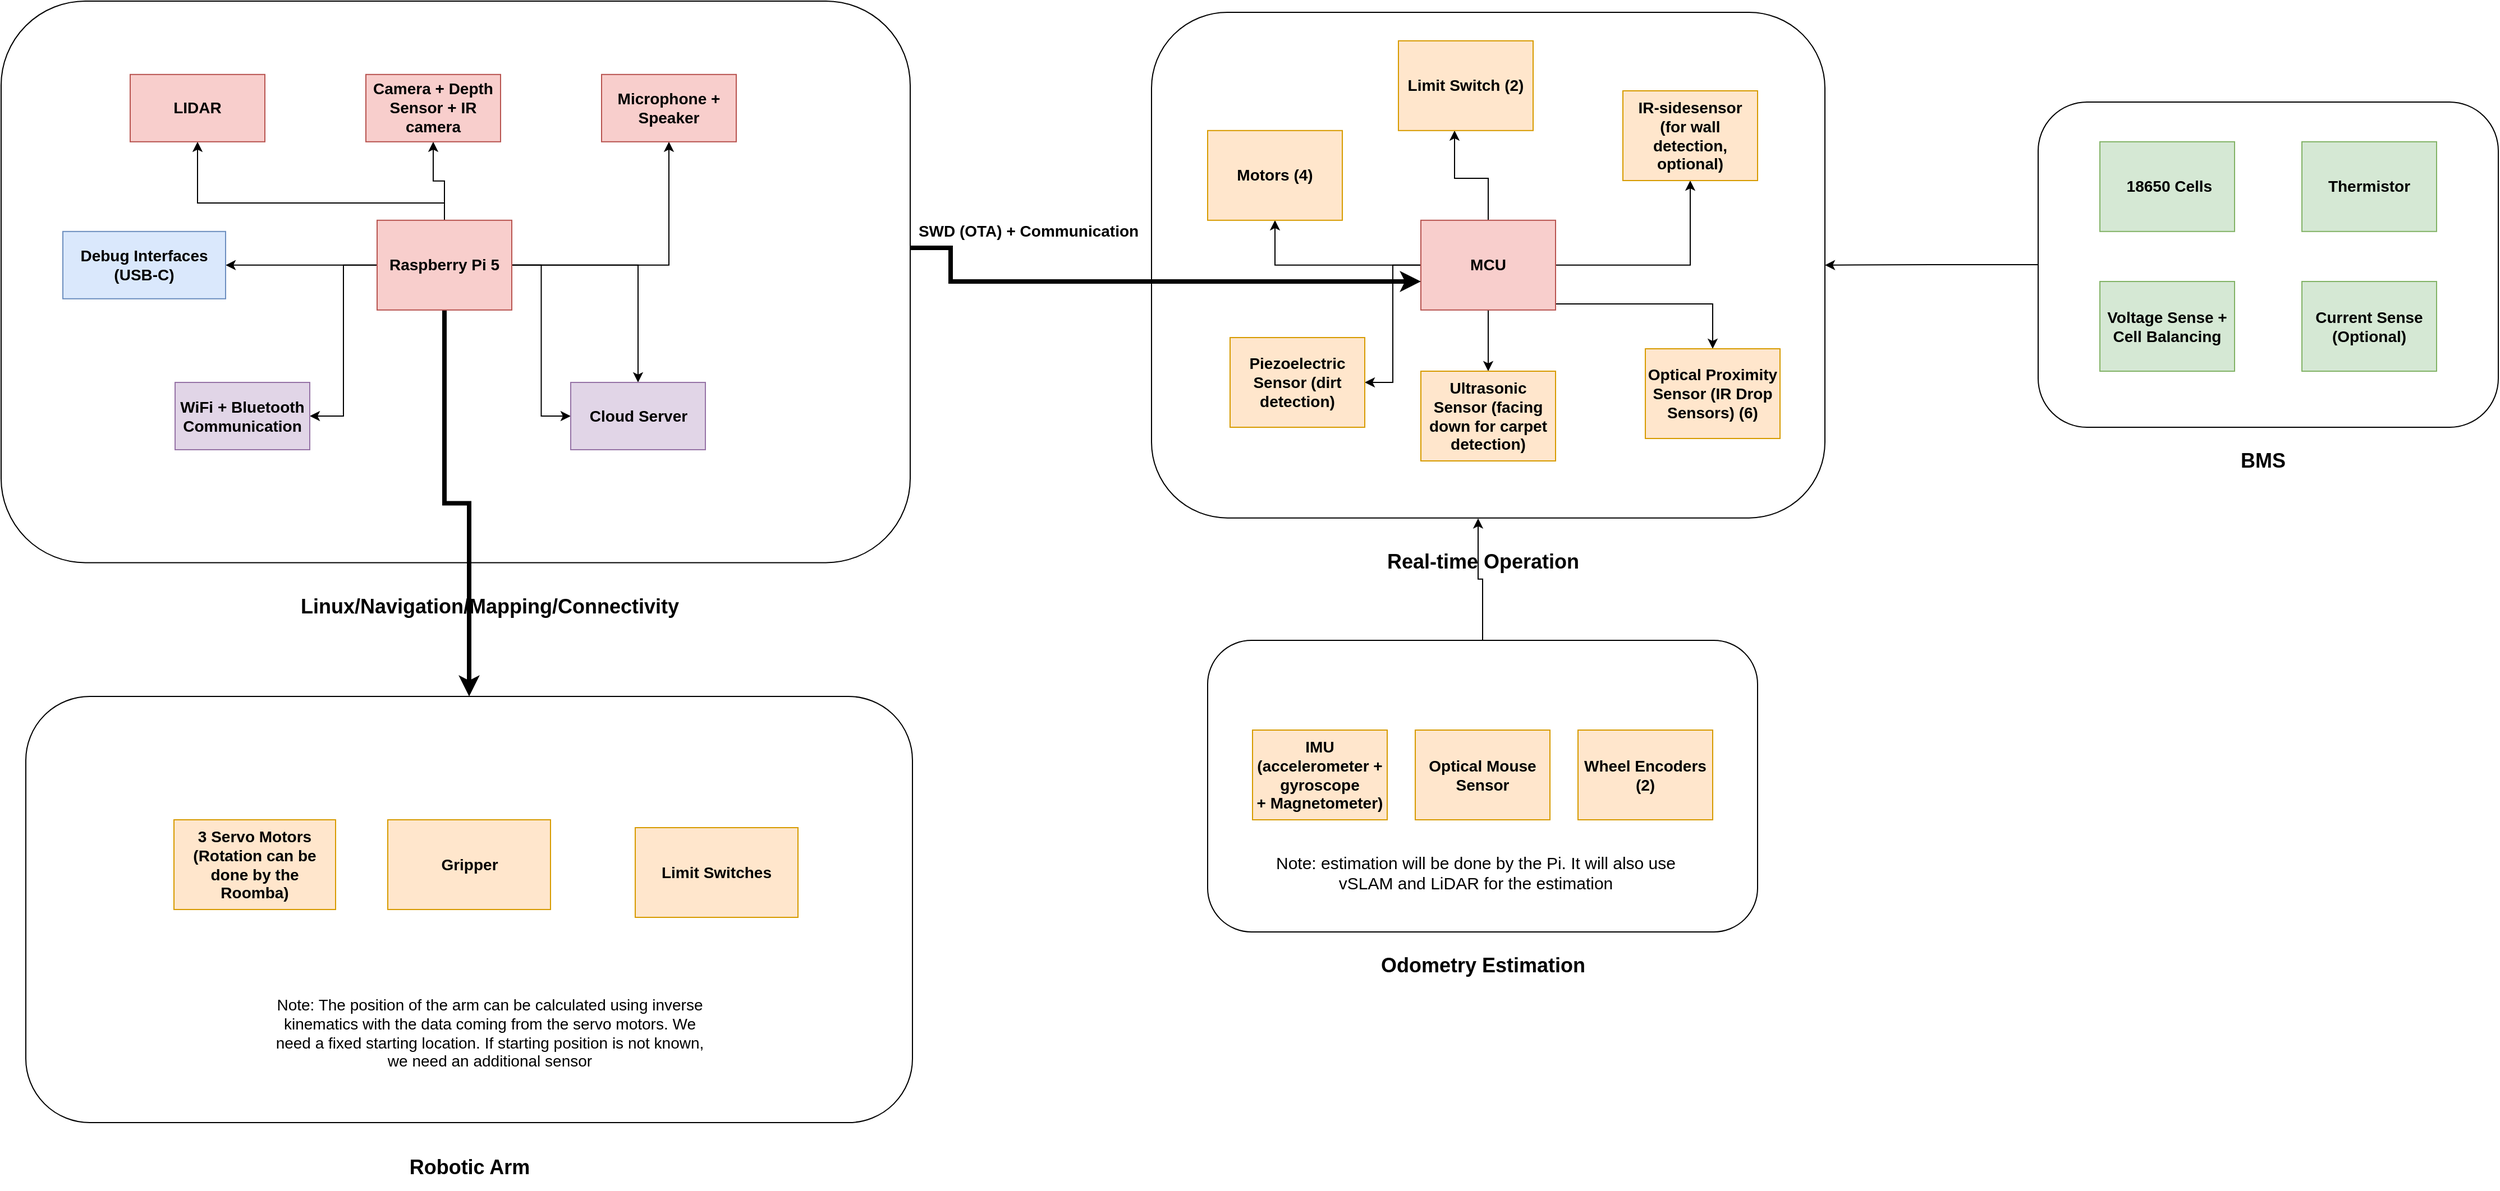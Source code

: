 <mxfile version="27.0.6">
  <diagram name="Page-1" id="bSPk5QEFZe0DNpUuzP-G">
    <mxGraphModel dx="1292" dy="648" grid="1" gridSize="10" guides="1" tooltips="1" connect="1" arrows="1" fold="1" page="1" pageScale="1" pageWidth="2336" pageHeight="1654" math="0" shadow="0">
      <root>
        <mxCell id="0" />
        <mxCell id="1" parent="0" />
        <mxCell id="isttgihJ16M6E-SwgYfk-35" value="" style="group" parent="1" vertex="1" connectable="0">
          <mxGeometry x="1830" y="140" width="410" height="340" as="geometry" />
        </mxCell>
        <mxCell id="isttgihJ16M6E-SwgYfk-24" value="" style="rounded=1;whiteSpace=wrap;html=1;movable=1;resizable=1;rotatable=1;deletable=1;editable=1;locked=0;connectable=1;" parent="isttgihJ16M6E-SwgYfk-35" vertex="1">
          <mxGeometry width="410" height="290" as="geometry" />
        </mxCell>
        <mxCell id="isttgihJ16M6E-SwgYfk-34" value="&lt;b&gt;&lt;font style=&quot;font-size: 18px;&quot;&gt;BMS&lt;/font&gt;&lt;/b&gt;" style="text;html=1;align=center;verticalAlign=middle;resizable=0;points=[];autosize=1;strokeColor=none;fillColor=none;" parent="isttgihJ16M6E-SwgYfk-35" vertex="1">
          <mxGeometry x="170" y="300" width="60" height="40" as="geometry" />
        </mxCell>
        <mxCell id="5pG6PvoMtfomrh9TZ75T-5" value="" style="rounded=1;whiteSpace=wrap;html=1;movable=1;resizable=1;rotatable=1;deletable=1;editable=1;locked=0;connectable=1;" parent="1" vertex="1">
          <mxGeometry x="1040" y="60" width="600" height="450.82" as="geometry" />
        </mxCell>
        <mxCell id="5pG6PvoMtfomrh9TZ75T-6" value="&lt;b&gt;&lt;font style=&quot;font-size: 18px;&quot;&gt;Real-time Operation&lt;/font&gt;&lt;/b&gt;" style="text;html=1;align=center;verticalAlign=middle;resizable=0;points=[];autosize=1;strokeColor=none;fillColor=none;" parent="1" vertex="1">
          <mxGeometry x="1240.005" y="530.001" width="190" height="40" as="geometry" />
        </mxCell>
        <mxCell id="5pG6PvoMtfomrh9TZ75T-55" value="" style="edgeStyle=orthogonalEdgeStyle;rounded=0;orthogonalLoop=1;jettySize=auto;html=1;" parent="1" source="5pG6PvoMtfomrh9TZ75T-32" target="5pG6PvoMtfomrh9TZ75T-37" edge="1">
          <mxGeometry relative="1" as="geometry" />
        </mxCell>
        <mxCell id="5pG6PvoMtfomrh9TZ75T-56" style="edgeStyle=orthogonalEdgeStyle;rounded=0;orthogonalLoop=1;jettySize=auto;html=1;" parent="1" source="5pG6PvoMtfomrh9TZ75T-32" target="5pG6PvoMtfomrh9TZ75T-35" edge="1">
          <mxGeometry relative="1" as="geometry">
            <Array as="points">
              <mxPoint x="1540" y="320" />
            </Array>
          </mxGeometry>
        </mxCell>
        <mxCell id="isttgihJ16M6E-SwgYfk-6" value="" style="edgeStyle=orthogonalEdgeStyle;rounded=0;orthogonalLoop=1;jettySize=auto;html=1;" parent="1" source="5pG6PvoMtfomrh9TZ75T-32" target="isttgihJ16M6E-SwgYfk-5" edge="1">
          <mxGeometry relative="1" as="geometry">
            <Array as="points">
              <mxPoint x="1340" y="208" />
              <mxPoint x="1310" y="208" />
              <mxPoint x="1310" y="130" />
            </Array>
          </mxGeometry>
        </mxCell>
        <mxCell id="isttgihJ16M6E-SwgYfk-17" style="edgeStyle=orthogonalEdgeStyle;rounded=0;orthogonalLoop=1;jettySize=auto;html=1;entryX=0.5;entryY=1;entryDx=0;entryDy=0;" parent="1" source="5pG6PvoMtfomrh9TZ75T-32" target="5pG6PvoMtfomrh9TZ75T-33" edge="1">
          <mxGeometry relative="1" as="geometry" />
        </mxCell>
        <mxCell id="isttgihJ16M6E-SwgYfk-19" style="edgeStyle=orthogonalEdgeStyle;rounded=0;orthogonalLoop=1;jettySize=auto;html=1;entryX=0.5;entryY=0;entryDx=0;entryDy=0;" parent="1" source="5pG6PvoMtfomrh9TZ75T-32" target="isttgihJ16M6E-SwgYfk-18" edge="1">
          <mxGeometry relative="1" as="geometry" />
        </mxCell>
        <mxCell id="isttgihJ16M6E-SwgYfk-21" style="edgeStyle=orthogonalEdgeStyle;rounded=0;orthogonalLoop=1;jettySize=auto;html=1;entryX=1;entryY=0.5;entryDx=0;entryDy=0;" parent="1" source="5pG6PvoMtfomrh9TZ75T-32" target="isttgihJ16M6E-SwgYfk-20" edge="1">
          <mxGeometry relative="1" as="geometry" />
        </mxCell>
        <mxCell id="5pG6PvoMtfomrh9TZ75T-32" value="&lt;font style=&quot;font-size: 14px;&quot;&gt;&lt;b&gt;MCU&lt;/b&gt;&lt;/font&gt;" style="rounded=0;whiteSpace=wrap;html=1;fillColor=#f8cecc;strokeColor=#b85450;movable=1;resizable=1;rotatable=1;deletable=1;editable=1;locked=0;connectable=1;" parent="1" vertex="1">
          <mxGeometry x="1280" y="245.41" width="120" height="80" as="geometry" />
        </mxCell>
        <mxCell id="5pG6PvoMtfomrh9TZ75T-33" value="&lt;font style=&quot;font-size: 14px;&quot;&gt;&lt;b&gt;Motors (4)&lt;/b&gt;&lt;/font&gt;" style="rounded=0;whiteSpace=wrap;html=1;fillColor=#ffe6cc;strokeColor=#d79b00;movable=1;resizable=1;rotatable=1;deletable=1;editable=1;locked=0;connectable=1;" parent="1" vertex="1">
          <mxGeometry x="1090" y="165.41" width="120" height="80" as="geometry" />
        </mxCell>
        <mxCell id="5pG6PvoMtfomrh9TZ75T-35" value="&lt;span style=&quot;font-size: 14px;&quot;&gt;&lt;b&gt;Optical Proximity Sensor (IR Drop Sensors) (6)&lt;/b&gt;&lt;/span&gt;" style="rounded=0;whiteSpace=wrap;html=1;fillColor=#ffe6cc;strokeColor=#d79b00;movable=1;resizable=1;rotatable=1;deletable=1;editable=1;locked=0;connectable=1;" parent="1" vertex="1">
          <mxGeometry x="1480" y="360.0" width="120" height="80" as="geometry" />
        </mxCell>
        <mxCell id="5pG6PvoMtfomrh9TZ75T-37" value="&lt;span style=&quot;font-family: Arial, sans-serif; font-size: 14px; font-weight: 700; text-align: left;&quot;&gt;IR-sidesensor (for wall detection, optional)&lt;/span&gt;" style="rounded=0;whiteSpace=wrap;html=1;fillColor=#ffe6cc;strokeColor=#d79b00;movable=1;resizable=1;rotatable=1;deletable=1;editable=1;locked=0;connectable=1;" parent="1" vertex="1">
          <mxGeometry x="1460" y="130.0" width="120" height="80" as="geometry" />
        </mxCell>
        <mxCell id="5pG6PvoMtfomrh9TZ75T-59" style="edgeStyle=orthogonalEdgeStyle;rounded=0;orthogonalLoop=1;jettySize=auto;html=1;strokeWidth=4;" parent="1" source="5pG6PvoMtfomrh9TZ75T-8" target="5pG6PvoMtfomrh9TZ75T-32" edge="1">
          <mxGeometry relative="1" as="geometry">
            <Array as="points">
              <mxPoint x="861" y="270" />
              <mxPoint x="861" y="300" />
            </Array>
          </mxGeometry>
        </mxCell>
        <mxCell id="isttgihJ16M6E-SwgYfk-4" value="" style="group;movable=0;resizable=0;rotatable=0;deletable=0;editable=0;locked=1;connectable=0;" parent="1" vertex="1" connectable="0">
          <mxGeometry x="37" y="670" width="790" height="440" as="geometry" />
        </mxCell>
        <mxCell id="isttgihJ16M6E-SwgYfk-1" value="" style="rounded=1;whiteSpace=wrap;html=1;" parent="isttgihJ16M6E-SwgYfk-4" vertex="1">
          <mxGeometry width="790" height="380" as="geometry" />
        </mxCell>
        <mxCell id="isttgihJ16M6E-SwgYfk-3" value="&lt;b&gt;&lt;font style=&quot;font-size: 18px;&quot;&gt;Robotic Arm&lt;/font&gt;&lt;/b&gt;" style="text;html=1;align=center;verticalAlign=middle;resizable=0;points=[];autosize=1;strokeColor=none;fillColor=none;" parent="isttgihJ16M6E-SwgYfk-4" vertex="1">
          <mxGeometry x="330" y="400" width="130" height="40" as="geometry" />
        </mxCell>
        <mxCell id="isttgihJ16M6E-SwgYfk-5" value="&lt;font style=&quot;font-size: 14px;&quot;&gt;&lt;b&gt;Limit Switch (2)&lt;/b&gt;&lt;/font&gt;" style="rounded=0;whiteSpace=wrap;html=1;fillColor=#ffe6cc;strokeColor=#d79b00;movable=1;resizable=1;rotatable=1;deletable=1;editable=1;locked=0;connectable=1;" parent="1" vertex="1">
          <mxGeometry x="1260" y="85.41" width="120" height="80" as="geometry" />
        </mxCell>
        <mxCell id="5pG6PvoMtfomrh9TZ75T-1" value="" style="rounded=1;whiteSpace=wrap;html=1;movable=0;resizable=0;rotatable=0;deletable=0;editable=0;locked=1;connectable=0;" parent="1" vertex="1">
          <mxGeometry x="15" y="50" width="810" height="500.706" as="geometry" />
        </mxCell>
        <mxCell id="isttgihJ16M6E-SwgYfk-8" style="edgeStyle=orthogonalEdgeStyle;rounded=0;orthogonalLoop=1;jettySize=auto;html=1;strokeWidth=4;" parent="1" source="5pG6PvoMtfomrh9TZ75T-8" target="isttgihJ16M6E-SwgYfk-1" edge="1">
          <mxGeometry relative="1" as="geometry" />
        </mxCell>
        <mxCell id="isttgihJ16M6E-SwgYfk-51" style="edgeStyle=orthogonalEdgeStyle;rounded=0;orthogonalLoop=1;jettySize=auto;html=1;entryX=0.5;entryY=1;entryDx=0;entryDy=0;" parent="1" source="5pG6PvoMtfomrh9TZ75T-8" target="5pG6PvoMtfomrh9TZ75T-21" edge="1">
          <mxGeometry relative="1" as="geometry" />
        </mxCell>
        <mxCell id="isttgihJ16M6E-SwgYfk-52" style="edgeStyle=orthogonalEdgeStyle;rounded=0;orthogonalLoop=1;jettySize=auto;html=1;entryX=0.5;entryY=1;entryDx=0;entryDy=0;" parent="1" source="5pG6PvoMtfomrh9TZ75T-8" target="5pG6PvoMtfomrh9TZ75T-22" edge="1">
          <mxGeometry relative="1" as="geometry" />
        </mxCell>
        <mxCell id="isttgihJ16M6E-SwgYfk-53" style="edgeStyle=orthogonalEdgeStyle;rounded=0;orthogonalLoop=1;jettySize=auto;html=1;entryX=0.5;entryY=0;entryDx=0;entryDy=0;" parent="1" source="5pG6PvoMtfomrh9TZ75T-8" target="isttgihJ16M6E-SwgYfk-50" edge="1">
          <mxGeometry relative="1" as="geometry" />
        </mxCell>
        <mxCell id="isttgihJ16M6E-SwgYfk-54" style="edgeStyle=orthogonalEdgeStyle;rounded=0;orthogonalLoop=1;jettySize=auto;html=1;entryX=1;entryY=0.5;entryDx=0;entryDy=0;" parent="1" source="5pG6PvoMtfomrh9TZ75T-8" target="5pG6PvoMtfomrh9TZ75T-11" edge="1">
          <mxGeometry relative="1" as="geometry" />
        </mxCell>
        <mxCell id="isttgihJ16M6E-SwgYfk-55" style="edgeStyle=orthogonalEdgeStyle;rounded=0;orthogonalLoop=1;jettySize=auto;html=1;entryX=0.5;entryY=1;entryDx=0;entryDy=0;" parent="1" source="5pG6PvoMtfomrh9TZ75T-8" target="5pG6PvoMtfomrh9TZ75T-20" edge="1">
          <mxGeometry relative="1" as="geometry">
            <Array as="points">
              <mxPoint x="410" y="230" />
              <mxPoint x="190" y="230" />
            </Array>
          </mxGeometry>
        </mxCell>
        <mxCell id="isttgihJ16M6E-SwgYfk-56" style="edgeStyle=orthogonalEdgeStyle;rounded=0;orthogonalLoop=1;jettySize=auto;html=1;entryX=1;entryY=0.5;entryDx=0;entryDy=0;" parent="1" source="5pG6PvoMtfomrh9TZ75T-8" target="isttgihJ16M6E-SwgYfk-49" edge="1">
          <mxGeometry relative="1" as="geometry" />
        </mxCell>
        <mxCell id="isttgihJ16M6E-SwgYfk-57" style="edgeStyle=orthogonalEdgeStyle;rounded=0;orthogonalLoop=1;jettySize=auto;html=1;entryX=0;entryY=0.5;entryDx=0;entryDy=0;" parent="1" source="5pG6PvoMtfomrh9TZ75T-8" target="isttgihJ16M6E-SwgYfk-50" edge="1">
          <mxGeometry relative="1" as="geometry" />
        </mxCell>
        <mxCell id="5pG6PvoMtfomrh9TZ75T-8" value="&lt;font style=&quot;font-size: 14px;&quot;&gt;&lt;b&gt;Raspberry Pi 5&lt;/b&gt;&lt;/font&gt;" style="rounded=0;whiteSpace=wrap;html=1;fillColor=#f8cecc;strokeColor=#b85450;movable=1;resizable=1;rotatable=1;deletable=1;editable=1;locked=0;connectable=1;" parent="1" vertex="1">
          <mxGeometry x="350" y="245.41" width="120" height="80" as="geometry" />
        </mxCell>
        <mxCell id="5pG6PvoMtfomrh9TZ75T-11" value="&lt;font style=&quot;font-size: 14px;&quot;&gt;&lt;b&gt;Debug Interfaces (USB-C)&lt;/b&gt;&lt;/font&gt;" style="rounded=0;whiteSpace=wrap;html=1;fillColor=#dae8fc;strokeColor=#6c8ebf;" parent="1" vertex="1">
          <mxGeometry x="70" y="255.41" width="145" height="60" as="geometry" />
        </mxCell>
        <mxCell id="5pG6PvoMtfomrh9TZ75T-20" value="&lt;font style=&quot;font-size: 14px;&quot;&gt;&lt;b&gt;LIDAR&lt;/b&gt;&lt;/font&gt;" style="rounded=0;whiteSpace=wrap;html=1;fillColor=#f8cecc;strokeColor=#b85450;" parent="1" vertex="1">
          <mxGeometry x="130" y="115.41" width="120" height="60" as="geometry" />
        </mxCell>
        <mxCell id="5pG6PvoMtfomrh9TZ75T-21" value="&lt;font style=&quot;font-size: 14px;&quot;&gt;&lt;b&gt;Camera + Depth Sensor + IR camera&lt;/b&gt;&lt;/font&gt;" style="rounded=0;whiteSpace=wrap;html=1;fillColor=#f8cecc;strokeColor=#b85450;" parent="1" vertex="1">
          <mxGeometry x="340" y="115.41" width="120" height="60" as="geometry" />
        </mxCell>
        <mxCell id="5pG6PvoMtfomrh9TZ75T-22" value="&lt;font style=&quot;font-size: 14px;&quot;&gt;&lt;b&gt;Microphone + Speaker&lt;/b&gt;&lt;/font&gt;" style="rounded=0;whiteSpace=wrap;html=1;fillColor=#f8cecc;strokeColor=#b85450;" parent="1" vertex="1">
          <mxGeometry x="550" y="115.41" width="120" height="60" as="geometry" />
        </mxCell>
        <mxCell id="5pG6PvoMtfomrh9TZ75T-58" value="&lt;font style=&quot;font-size: 14px;&quot;&gt;SWD (OTA) + Communication&lt;/font&gt;" style="text;html=1;align=center;verticalAlign=middle;resizable=0;points=[];autosize=1;strokeColor=none;fillColor=none;fontStyle=1" parent="1" vertex="1">
          <mxGeometry x="825" y="240" width="210" height="30" as="geometry" />
        </mxCell>
        <mxCell id="5pG6PvoMtfomrh9TZ75T-2" value="&lt;b&gt;&lt;font style=&quot;font-size: 18px;&quot;&gt;Linux/Navigation/Mapping/Connectivity&lt;/font&gt;&lt;/b&gt;" style="text;html=1;align=center;verticalAlign=middle;resizable=0;points=[];autosize=1;strokeColor=none;fillColor=none;" parent="1" vertex="1">
          <mxGeometry x="269.998" y="570.004" width="360" height="40" as="geometry" />
        </mxCell>
        <mxCell id="isttgihJ16M6E-SwgYfk-11" value="" style="group" parent="1" vertex="1" connectable="0">
          <mxGeometry x="1090" y="630" width="490" height="310" as="geometry" />
        </mxCell>
        <mxCell id="isttgihJ16M6E-SwgYfk-9" value="" style="rounded=1;whiteSpace=wrap;html=1;movable=0;resizable=0;rotatable=0;deletable=0;editable=0;locked=1;connectable=0;" parent="isttgihJ16M6E-SwgYfk-11" vertex="1">
          <mxGeometry y="-10" width="490" height="260" as="geometry" />
        </mxCell>
        <mxCell id="isttgihJ16M6E-SwgYfk-10" value="&lt;b&gt;&lt;font style=&quot;font-size: 18px;&quot;&gt;Odometry Estimation&lt;/font&gt;&lt;/b&gt;" style="text;html=1;align=center;verticalAlign=middle;resizable=0;points=[];autosize=1;strokeColor=none;fillColor=none;" parent="isttgihJ16M6E-SwgYfk-11" vertex="1">
          <mxGeometry x="140" y="260" width="210" height="40" as="geometry" />
        </mxCell>
        <mxCell id="isttgihJ16M6E-SwgYfk-12" value="&lt;font style=&quot;font-size: 14px;&quot;&gt;&lt;b&gt;IMU (accelerometer + gyroscope +&amp;nbsp;&lt;/b&gt;&lt;/font&gt;&lt;span style=&quot;font-size: 14px;&quot;&gt;&lt;b&gt;Magnetometer)&lt;/b&gt;&lt;/span&gt;" style="rounded=0;whiteSpace=wrap;html=1;fillColor=#ffe6cc;strokeColor=#d79b00;movable=1;resizable=1;rotatable=1;deletable=1;editable=1;locked=0;connectable=1;" parent="isttgihJ16M6E-SwgYfk-11" vertex="1">
          <mxGeometry x="40" y="70" width="120" height="80" as="geometry" />
        </mxCell>
        <mxCell id="isttgihJ16M6E-SwgYfk-16" value="&lt;font style=&quot;font-size: 14px;&quot;&gt;&lt;b&gt;Wheel Encoders (2)&lt;/b&gt;&lt;/font&gt;" style="rounded=0;whiteSpace=wrap;html=1;fillColor=#ffe6cc;strokeColor=#d79b00;movable=1;resizable=1;rotatable=1;deletable=1;editable=1;locked=0;connectable=1;" parent="isttgihJ16M6E-SwgYfk-11" vertex="1">
          <mxGeometry x="330" y="70" width="120" height="80" as="geometry" />
        </mxCell>
        <mxCell id="isttgihJ16M6E-SwgYfk-22" value="&lt;span style=&quot;font-size: 14px;&quot;&gt;&lt;b&gt;Optical Mouse Sensor&lt;/b&gt;&lt;/span&gt;" style="rounded=0;whiteSpace=wrap;html=1;fillColor=#ffe6cc;strokeColor=#d79b00;movable=1;resizable=1;rotatable=1;deletable=1;editable=1;locked=0;connectable=1;" parent="isttgihJ16M6E-SwgYfk-11" vertex="1">
          <mxGeometry x="185" y="70" width="120" height="80" as="geometry" />
        </mxCell>
        <mxCell id="isttgihJ16M6E-SwgYfk-58" value="&lt;font style=&quot;font-size: 15px;&quot;&gt;Note: estimation will be done by the Pi. It will also use vSLAM and LiDAR for the estimation&lt;/font&gt;" style="text;html=1;align=center;verticalAlign=middle;whiteSpace=wrap;rounded=0;" parent="isttgihJ16M6E-SwgYfk-11" vertex="1">
          <mxGeometry x="48" y="182" width="382" height="30" as="geometry" />
        </mxCell>
        <mxCell id="isttgihJ16M6E-SwgYfk-14" value="" style="edgeStyle=orthogonalEdgeStyle;rounded=0;orthogonalLoop=1;jettySize=auto;html=1;entryX=0.485;entryY=1.001;entryDx=0;entryDy=0;entryPerimeter=0;" parent="1" source="isttgihJ16M6E-SwgYfk-9" target="5pG6PvoMtfomrh9TZ75T-5" edge="1">
          <mxGeometry relative="1" as="geometry" />
        </mxCell>
        <mxCell id="isttgihJ16M6E-SwgYfk-18" value="&lt;span style=&quot;font-size: 14px;&quot;&gt;&lt;b&gt;Ultrasonic Sensor (facing down for carpet detection)&lt;/b&gt;&lt;/span&gt;" style="rounded=0;whiteSpace=wrap;html=1;fillColor=#ffe6cc;strokeColor=#d79b00;movable=1;resizable=1;rotatable=1;deletable=1;editable=1;locked=0;connectable=1;" parent="1" vertex="1">
          <mxGeometry x="1280" y="380" width="120" height="80" as="geometry" />
        </mxCell>
        <mxCell id="isttgihJ16M6E-SwgYfk-20" value="&lt;font style=&quot;font-size: 14px;&quot;&gt;&lt;b&gt;Piezoelectric Sensor (dirt detection)&lt;/b&gt;&lt;/font&gt;" style="rounded=0;whiteSpace=wrap;html=1;fillColor=#ffe6cc;strokeColor=#d79b00;movable=1;resizable=1;rotatable=1;deletable=1;editable=1;locked=0;connectable=1;" parent="1" vertex="1">
          <mxGeometry x="1110" y="350" width="120" height="80" as="geometry" />
        </mxCell>
        <mxCell id="isttgihJ16M6E-SwgYfk-27" value="&lt;span style=&quot;font-family: Arial, sans-serif; font-size: 14px; font-weight: 700; text-align: left;&quot;&gt;&amp;nbsp;18650 Cells&lt;/span&gt;" style="rounded=0;whiteSpace=wrap;html=1;fillColor=#d5e8d4;strokeColor=#82b366;movable=1;resizable=1;rotatable=1;deletable=1;editable=1;locked=0;connectable=1;" parent="1" vertex="1">
          <mxGeometry x="1885" y="175.41" width="120" height="80" as="geometry" />
        </mxCell>
        <mxCell id="isttgihJ16M6E-SwgYfk-28" value="&lt;span style=&quot;font-family: Arial, sans-serif; font-size: 14px; font-weight: 700; text-align: left;&quot;&gt;Thermistor&lt;/span&gt;" style="rounded=0;whiteSpace=wrap;html=1;fillColor=#d5e8d4;strokeColor=#82b366;movable=1;resizable=1;rotatable=1;deletable=1;editable=1;locked=0;connectable=1;" parent="1" vertex="1">
          <mxGeometry x="2065" y="175.41" width="120" height="80" as="geometry" />
        </mxCell>
        <mxCell id="isttgihJ16M6E-SwgYfk-29" value="&lt;span style=&quot;font-family: Arial, sans-serif; font-size: 14px; font-weight: 700; text-align: left;&quot;&gt;Voltage Sense + Cell Balancing&lt;/span&gt;" style="rounded=0;whiteSpace=wrap;html=1;fillColor=#d5e8d4;strokeColor=#82b366;movable=1;resizable=1;rotatable=1;deletable=1;editable=1;locked=0;connectable=1;" parent="1" vertex="1">
          <mxGeometry x="1885" y="300" width="120" height="80" as="geometry" />
        </mxCell>
        <mxCell id="isttgihJ16M6E-SwgYfk-30" value="&lt;span style=&quot;font-family: Arial, sans-serif; font-size: 14px; font-weight: 700; text-align: left;&quot;&gt;Current Sense (Optional)&lt;/span&gt;" style="rounded=0;whiteSpace=wrap;html=1;fillColor=#d5e8d4;strokeColor=#82b366;movable=1;resizable=1;rotatable=1;deletable=1;editable=1;locked=0;connectable=1;" parent="1" vertex="1">
          <mxGeometry x="2065" y="300" width="120" height="80" as="geometry" />
        </mxCell>
        <mxCell id="isttgihJ16M6E-SwgYfk-42" value="&lt;span style=&quot;font-size: 14px;&quot;&gt;&lt;b&gt;3 Servo Motors (Rotation can be done by the Roomba)&lt;/b&gt;&lt;/span&gt;" style="rounded=0;whiteSpace=wrap;html=1;fillColor=#ffe6cc;strokeColor=#d79b00;movable=1;resizable=1;rotatable=1;deletable=1;editable=1;locked=0;connectable=1;" parent="1" vertex="1">
          <mxGeometry x="169" y="780" width="144" height="80" as="geometry" />
        </mxCell>
        <mxCell id="isttgihJ16M6E-SwgYfk-44" value="&lt;span style=&quot;font-size: 14px;&quot;&gt;&lt;b&gt;Limit Switches&lt;/b&gt;&lt;/span&gt;" style="rounded=0;whiteSpace=wrap;html=1;fillColor=#ffe6cc;strokeColor=#d79b00;movable=1;resizable=1;rotatable=1;deletable=1;editable=1;locked=0;connectable=1;" parent="1" vertex="1">
          <mxGeometry x="580" y="787" width="145" height="80" as="geometry" />
        </mxCell>
        <mxCell id="isttgihJ16M6E-SwgYfk-45" value="&lt;font style=&quot;font-size: 14px;&quot;&gt;Note: The position of the arm can be calculated using inverse kinematics with the data coming from the servo motors. We need a fixed starting location. If starting position is not known, we need an additional sensor&lt;/font&gt;" style="text;html=1;align=center;verticalAlign=middle;whiteSpace=wrap;rounded=0;" parent="1" vertex="1">
          <mxGeometry x="257.5" y="930" width="385" height="80" as="geometry" />
        </mxCell>
        <mxCell id="isttgihJ16M6E-SwgYfk-48" style="edgeStyle=orthogonalEdgeStyle;rounded=0;orthogonalLoop=1;jettySize=auto;html=1;entryX=1;entryY=0.5;entryDx=0;entryDy=0;" parent="1" source="isttgihJ16M6E-SwgYfk-24" target="5pG6PvoMtfomrh9TZ75T-5" edge="1">
          <mxGeometry relative="1" as="geometry" />
        </mxCell>
        <mxCell id="isttgihJ16M6E-SwgYfk-49" value="&lt;font style=&quot;font-size: 14px;&quot;&gt;&lt;b&gt;WiFi + Bluetooth Communication&lt;/b&gt;&lt;/font&gt;" style="rounded=0;whiteSpace=wrap;html=1;fillColor=#e1d5e7;strokeColor=#9673a6;" parent="1" vertex="1">
          <mxGeometry x="170" y="390" width="120" height="60" as="geometry" />
        </mxCell>
        <mxCell id="isttgihJ16M6E-SwgYfk-50" value="&lt;font style=&quot;font-size: 14px;&quot;&gt;&lt;b&gt;Cloud Server&lt;/b&gt;&lt;/font&gt;" style="rounded=0;whiteSpace=wrap;html=1;fillColor=#e1d5e7;strokeColor=#9673a6;" parent="1" vertex="1">
          <mxGeometry x="522.5" y="390" width="120" height="60" as="geometry" />
        </mxCell>
        <mxCell id="QPv_aC59u5xJP8YrM6bQ-1" value="&lt;span style=&quot;font-size: 14px;&quot;&gt;&lt;b&gt;Gripper&lt;/b&gt;&lt;/span&gt;" style="rounded=0;whiteSpace=wrap;html=1;fillColor=#ffe6cc;strokeColor=#d79b00;movable=1;resizable=1;rotatable=1;deletable=1;editable=1;locked=0;connectable=1;" vertex="1" parent="1">
          <mxGeometry x="359.5" y="780" width="145" height="80" as="geometry" />
        </mxCell>
      </root>
    </mxGraphModel>
  </diagram>
</mxfile>
